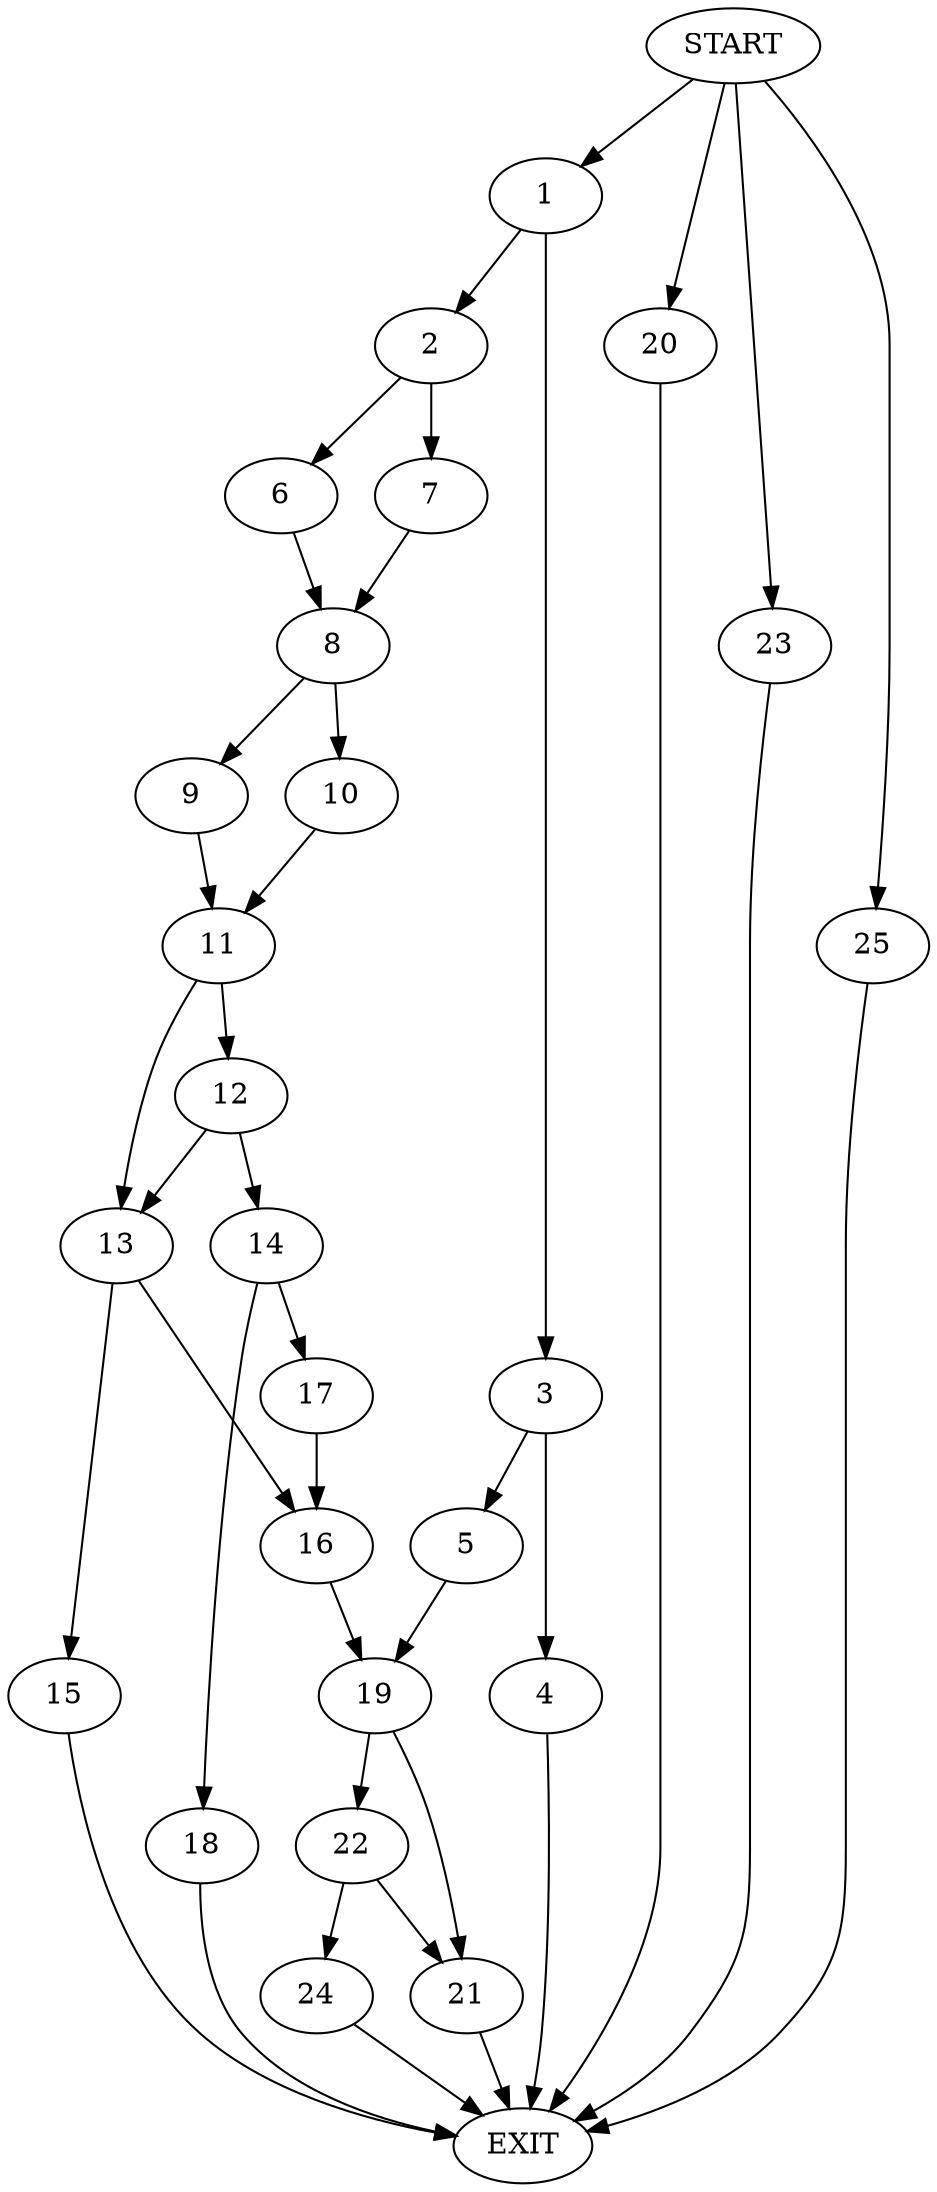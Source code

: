 digraph {
0 [label="START"]
26 [label="EXIT"]
0 -> 1
1 -> 2
1 -> 3
3 -> 4
3 -> 5
2 -> 6
2 -> 7
6 -> 8
7 -> 8
8 -> 9
8 -> 10
10 -> 11
9 -> 11
11 -> 12
11 -> 13
12 -> 14
12 -> 13
13 -> 15
13 -> 16
14 -> 17
14 -> 18
15 -> 26
16 -> 19
17 -> 16
18 -> 26
0 -> 20
20 -> 26
19 -> 21
19 -> 22
4 -> 26
5 -> 19
0 -> 23
23 -> 26
22 -> 21
22 -> 24
21 -> 26
24 -> 26
0 -> 25
25 -> 26
}
